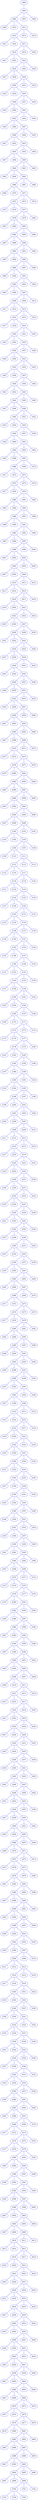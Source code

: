 strict graph "" {
	1804	[color=blue];
	1805	[color=blue];
	1804 -- 1805	[color=blue];
	1806	[color=blue];
	1805 -- 1806	[color=blue];
	1807	[color=blue];
	1805 -- 1807	[color=blue];
	1808	[color=blue];
	1805 -- 1808	[color=blue];
	1809	[color=blue];
	1806 -- 1809	[color=blue];
	1810	[color=blue];
	1806 -- 1810	[color=blue];
	1811	[color=blue];
	1806 -- 1811	[color=blue];
	1812	[color=blue];
	1811 -- 1812	[color=blue];
	1813	[color=blue];
	1811 -- 1813	[color=blue];
	1814	[color=blue];
	1811 -- 1814	[color=blue];
	1815	[color=blue];
	1812 -- 1815	[color=blue];
	1816	[color=blue];
	1812 -- 1816	[color=blue];
	1817	[color=blue];
	1812 -- 1817	[color=blue];
	1818	[color=blue];
	1817 -- 1818	[color=blue];
	1819	[color=blue];
	1817 -- 1819	[color=blue];
	1820	[color=blue];
	1817 -- 1820	[color=blue];
	1821	[color=blue];
	1818 -- 1821	[color=blue];
	1822	[color=blue];
	1818 -- 1822	[color=blue];
	1823	[color=blue];
	1818 -- 1823	[color=blue];
	1824	[color=blue];
	1823 -- 1824	[color=blue];
	1825	[color=blue];
	1823 -- 1825	[color=blue];
	1826	[color=blue];
	1823 -- 1826	[color=blue];
	1827	[color=blue];
	1824 -- 1827	[color=blue];
	1828	[color=blue];
	1824 -- 1828	[color=blue];
	1829	[color=blue];
	1824 -- 1829	[color=blue];
	1830	[color=blue];
	1829 -- 1830	[color=blue];
	1831	[color=blue];
	1829 -- 1831	[color=blue];
	1832	[color=blue];
	1829 -- 1832	[color=blue];
	1833	[color=blue];
	1830 -- 1833	[color=blue];
	1834	[color=blue];
	1830 -- 1834	[color=blue];
	1835	[color=blue];
	1830 -- 1835	[color=blue];
	1836	[color=blue];
	1835 -- 1836	[color=blue];
	1837	[color=blue];
	1835 -- 1837	[color=blue];
	1838	[color=blue];
	1835 -- 1838	[color=blue];
	1839	[color=blue];
	1836 -- 1839	[color=blue];
	1840	[color=blue];
	1836 -- 1840	[color=blue];
	1841	[color=blue];
	1836 -- 1841	[color=blue];
	1842	[color=blue];
	1841 -- 1842	[color=blue];
	1843	[color=blue];
	1841 -- 1843	[color=blue];
	1844	[color=blue];
	1841 -- 1844	[color=blue];
	1845	[color=blue];
	1842 -- 1845	[color=blue];
	1846	[color=blue];
	1842 -- 1846	[color=blue];
	1847	[color=blue];
	1842 -- 1847	[color=blue];
	1848	[color=blue];
	1847 -- 1848	[color=blue];
	1849	[color=blue];
	1847 -- 1849	[color=blue];
	1850	[color=blue];
	1847 -- 1850	[color=blue];
	1851	[color=blue];
	1848 -- 1851	[color=blue];
	1852	[color=blue];
	1848 -- 1852	[color=blue];
	1853	[color=blue];
	1848 -- 1853	[color=blue];
	1854	[color=blue];
	1853 -- 1854	[color=blue];
	1855	[color=blue];
	1853 -- 1855	[color=blue];
	1856	[color=blue];
	1853 -- 1856	[color=blue];
	1857	[color=blue];
	1854 -- 1857	[color=blue];
	1858	[color=blue];
	1854 -- 1858	[color=blue];
	1859	[color=blue];
	1854 -- 1859	[color=blue];
	1860	[color=blue];
	1859 -- 1860	[color=blue];
	1861	[color=blue];
	1859 -- 1861	[color=blue];
	1862	[color=blue];
	1859 -- 1862	[color=blue];
	1863	[color=blue];
	1860 -- 1863	[color=blue];
	1864	[color=blue];
	1860 -- 1864	[color=blue];
	1865	[color=blue];
	1860 -- 1865	[color=blue];
	1866	[color=blue];
	1865 -- 1866	[color=blue];
	1867	[color=blue];
	1865 -- 1867	[color=blue];
	1868	[color=blue];
	1865 -- 1868	[color=blue];
	1869	[color=blue];
	1866 -- 1869	[color=blue];
	1870	[color=blue];
	1866 -- 1870	[color=blue];
	1871	[color=blue];
	1866 -- 1871	[color=blue];
	1872	[color=blue];
	1871 -- 1872	[color=blue];
	1873	[color=blue];
	1871 -- 1873	[color=blue];
	1874	[color=blue];
	1871 -- 1874	[color=blue];
	1875	[color=blue];
	1872 -- 1875	[color=blue];
	1876	[color=blue];
	1872 -- 1876	[color=blue];
	1877	[color=blue];
	1872 -- 1877	[color=blue];
	1878	[color=blue];
	1877 -- 1878	[color=blue];
	1879	[color=blue];
	1877 -- 1879	[color=blue];
	1880	[color=blue];
	1877 -- 1880	[color=blue];
	1881	[color=blue];
	1878 -- 1881	[color=blue];
	1882	[color=blue];
	1878 -- 1882	[color=blue];
	1883	[color=blue];
	1878 -- 1883	[color=blue];
	1884	[color=blue];
	1883 -- 1884	[color=blue];
	1885	[color=blue];
	1883 -- 1885	[color=blue];
	1886	[color=blue];
	1883 -- 1886	[color=blue];
	1887	[color=blue];
	1884 -- 1887	[color=blue];
	1888	[color=blue];
	1884 -- 1888	[color=blue];
	1889	[color=blue];
	1884 -- 1889	[color=blue];
	1890	[color=blue];
	1889 -- 1890	[color=blue];
	1891	[color=blue];
	1889 -- 1891	[color=blue];
	1892	[color=blue];
	1889 -- 1892	[color=blue];
	1893	[color=blue];
	1890 -- 1893	[color=blue];
	1894	[color=blue];
	1890 -- 1894	[color=blue];
	1895	[color=blue];
	1890 -- 1895	[color=blue];
	1896	[color=blue];
	1895 -- 1896	[color=blue];
	1897	[color=blue];
	1895 -- 1897	[color=blue];
	1898	[color=blue];
	1895 -- 1898	[color=blue];
	1899	[color=blue];
	1896 -- 1899	[color=blue];
	1900	[color=blue];
	1896 -- 1900	[color=blue];
	1901	[color=blue];
	1896 -- 1901	[color=blue];
	1902	[color=blue];
	1901 -- 1902	[color=blue];
	1903	[color=blue];
	1901 -- 1903	[color=blue];
	1904	[color=blue];
	1901 -- 1904	[color=blue];
	1905	[color=blue];
	1902 -- 1905	[color=blue];
	1906	[color=blue];
	1902 -- 1906	[color=blue];
	1907	[color=blue];
	1902 -- 1907	[color=blue];
	1908	[color=blue];
	1907 -- 1908	[color=blue];
	1909	[color=blue];
	1907 -- 1909	[color=blue];
	1910	[color=blue];
	1907 -- 1910	[color=blue];
	1911	[color=blue];
	1908 -- 1911	[color=blue];
	1912	[color=blue];
	1908 -- 1912	[color=blue];
	1913	[color=blue];
	1908 -- 1913	[color=blue];
	1914	[color=blue];
	1913 -- 1914	[color=blue];
	1915	[color=blue];
	1913 -- 1915	[color=blue];
	1916	[color=blue];
	1913 -- 1916	[color=blue];
	1917	[color=blue];
	1914 -- 1917	[color=blue];
	1918	[color=blue];
	1914 -- 1918	[color=blue];
	1919	[color=blue];
	1914 -- 1919	[color=blue];
	1920	[color=blue];
	1919 -- 1920	[color=blue];
	1921	[color=blue];
	1919 -- 1921	[color=blue];
	1922	[color=blue];
	1919 -- 1922	[color=blue];
	1923	[color=blue];
	1920 -- 1923	[color=blue];
	1924	[color=blue];
	1920 -- 1924	[color=blue];
	1925	[color=blue];
	1920 -- 1925	[color=blue];
	1926	[color=blue];
	1925 -- 1926	[color=blue];
	1927	[color=blue];
	1925 -- 1927	[color=blue];
	1928	[color=blue];
	1925 -- 1928	[color=blue];
	1929	[color=blue];
	1926 -- 1929	[color=blue];
	1930	[color=blue];
	1926 -- 1930	[color=blue];
	1931	[color=blue];
	1926 -- 1931	[color=blue];
	1932	[color=blue];
	1931 -- 1932	[color=blue];
	1933	[color=blue];
	1931 -- 1933	[color=blue];
	1934	[color=blue];
	1931 -- 1934	[color=blue];
	1935	[color=blue];
	1932 -- 1935	[color=blue];
	1936	[color=blue];
	1932 -- 1936	[color=blue];
	1937	[color=blue];
	1932 -- 1937	[color=blue];
	1938	[color=blue];
	1937 -- 1938	[color=blue];
	1939	[color=blue];
	1937 -- 1939	[color=blue];
	1940	[color=blue];
	1937 -- 1940	[color=blue];
	1941	[color=blue];
	1938 -- 1941	[color=blue];
	1942	[color=blue];
	1938 -- 1942	[color=blue];
	1943	[color=blue];
	1938 -- 1943	[color=blue];
	1944	[color=blue];
	1943 -- 1944	[color=blue];
	1945	[color=blue];
	1943 -- 1945	[color=blue];
	1946	[color=blue];
	1943 -- 1946	[color=blue];
	1947	[color=blue];
	1944 -- 1947	[color=blue];
	1948	[color=blue];
	1944 -- 1948	[color=blue];
	1949	[color=blue];
	1944 -- 1949	[color=blue];
	1950	[color=blue];
	1949 -- 1950	[color=blue];
	1951	[color=blue];
	1949 -- 1951	[color=blue];
	1952	[color=blue];
	1949 -- 1952	[color=blue];
	1953	[color=blue];
	1950 -- 1953	[color=blue];
	1954	[color=blue];
	1950 -- 1954	[color=blue];
	1955	[color=blue];
	1950 -- 1955	[color=blue];
	1956	[color=blue];
	1955 -- 1956	[color=blue];
	1957	[color=blue];
	1955 -- 1957	[color=blue];
	1958	[color=blue];
	1955 -- 1958	[color=blue];
	1959	[color=blue];
	1956 -- 1959	[color=blue];
	1960	[color=blue];
	1956 -- 1960	[color=blue];
	1961	[color=blue];
	1956 -- 1961	[color=blue];
	1962	[color=blue];
	1961 -- 1962	[color=blue];
	1963	[color=blue];
	1961 -- 1963	[color=blue];
	1964	[color=blue];
	1961 -- 1964	[color=blue];
	1965	[color=blue];
	1962 -- 1965	[color=blue];
	1966	[color=blue];
	1962 -- 1966	[color=blue];
	1967	[color=blue];
	1962 -- 1967	[color=blue];
	1968	[color=blue];
	1967 -- 1968	[color=blue];
	1969	[color=blue];
	1967 -- 1969	[color=blue];
	1970	[color=blue];
	1967 -- 1970	[color=blue];
	1971	[color=blue];
	1968 -- 1971	[color=blue];
	1972	[color=blue];
	1968 -- 1972	[color=blue];
	1973	[color=blue];
	1968 -- 1973	[color=blue];
	1974	[color=blue];
	1973 -- 1974	[color=blue];
	1975	[color=blue];
	1973 -- 1975	[color=blue];
	1976	[color=blue];
	1973 -- 1976	[color=blue];
	1977	[color=blue];
	1974 -- 1977	[color=blue];
	1978	[color=blue];
	1974 -- 1978	[color=blue];
	1979	[color=blue];
	1974 -- 1979	[color=blue];
	1980	[color=blue];
	1979 -- 1980	[color=blue];
	1981	[color=blue];
	1979 -- 1981	[color=blue];
	1982	[color=blue];
	1979 -- 1982	[color=blue];
	1983	[color=blue];
	1980 -- 1983	[color=blue];
	1984	[color=blue];
	1980 -- 1984	[color=blue];
	1985	[color=blue];
	1980 -- 1985	[color=blue];
	1986	[color=blue];
	1985 -- 1986	[color=blue];
	1987	[color=blue];
	1985 -- 1987	[color=blue];
	1988	[color=blue];
	1985 -- 1988	[color=blue];
	1989	[color=blue];
	1986 -- 1989	[color=blue];
	1990	[color=blue];
	1986 -- 1990	[color=blue];
	1991	[color=blue];
	1986 -- 1991	[color=blue];
	1992	[color=blue];
	1991 -- 1992	[color=blue];
	1993	[color=blue];
	1991 -- 1993	[color=blue];
	1994	[color=blue];
	1991 -- 1994	[color=blue];
	1995	[color=blue];
	1992 -- 1995	[color=blue];
	1996	[color=blue];
	1992 -- 1996	[color=blue];
	1997	[color=blue];
	1992 -- 1997	[color=blue];
	1998	[color=blue];
	1997 -- 1998	[color=blue];
	1999	[color=blue];
	1997 -- 1999	[color=blue];
	2000	[color=blue];
	1997 -- 2000	[color=blue];
	2001	[color=blue];
	1998 -- 2001	[color=blue];
	2002	[color=blue];
	1998 -- 2002	[color=blue];
	2003	[color=blue];
	1998 -- 2003	[color=blue];
	2004	[color=blue];
	2003 -- 2004	[color=blue];
	2005	[color=blue];
	2003 -- 2005	[color=blue];
	2006	[color=blue];
	2003 -- 2006	[color=blue];
	2007	[color=blue];
	2004 -- 2007	[color=blue];
	2008	[color=blue];
	2004 -- 2008	[color=blue];
	2009	[color=blue];
	2004 -- 2009	[color=blue];
	2010	[color=blue];
	2009 -- 2010	[color=blue];
	2011	[color=blue];
	2009 -- 2011	[color=blue];
	2012	[color=blue];
	2009 -- 2012	[color=blue];
	2013	[color=blue];
	2010 -- 2013	[color=blue];
	2014	[color=blue];
	2010 -- 2014	[color=blue];
	2015	[color=blue];
	2010 -- 2015	[color=blue];
	2016	[color=blue];
	2015 -- 2016	[color=blue];
	2017	[color=blue];
	2015 -- 2017	[color=blue];
	2018	[color=blue];
	2015 -- 2018	[color=blue];
	2019	[color=blue];
	2016 -- 2019	[color=blue];
	2020	[color=blue];
	2016 -- 2020	[color=blue];
	2021	[color=blue];
	2016 -- 2021	[color=blue];
	2022	[color=blue];
	2021 -- 2022	[color=blue];
	2023	[color=blue];
	2021 -- 2023	[color=blue];
	2024	[color=blue];
	2021 -- 2024	[color=blue];
	2025	[color=blue];
	2022 -- 2025	[color=blue];
	2026	[color=blue];
	2022 -- 2026	[color=blue];
	2027	[color=blue];
	2022 -- 2027	[color=blue];
	2028	[color=blue];
	2027 -- 2028	[color=blue];
	2029	[color=blue];
	2027 -- 2029	[color=blue];
	2030	[color=blue];
	2027 -- 2030	[color=blue];
	2031	[color=blue];
	2028 -- 2031	[color=blue];
	2032	[color=blue];
	2028 -- 2032	[color=blue];
	2033	[color=blue];
	2028 -- 2033	[color=blue];
	2034	[color=blue];
	2033 -- 2034	[color=blue];
	2035	[color=blue];
	2033 -- 2035	[color=blue];
	2036	[color=blue];
	2033 -- 2036	[color=blue];
	2037	[color=blue];
	2034 -- 2037	[color=blue];
	2038	[color=blue];
	2034 -- 2038	[color=blue];
	2039	[color=blue];
	2034 -- 2039	[color=blue];
	2040	[color=blue];
	2039 -- 2040	[color=blue];
	2041	[color=blue];
	2039 -- 2041	[color=blue];
	2042	[color=blue];
	2039 -- 2042	[color=blue];
	2043	[color=blue];
	2040 -- 2043	[color=blue];
	2044	[color=blue];
	2040 -- 2044	[color=blue];
	2045	[color=blue];
	2040 -- 2045	[color=blue];
	2046	[color=blue];
	2045 -- 2046	[color=blue];
	2047	[color=blue];
	2045 -- 2047	[color=blue];
	2048	[color=blue];
	2045 -- 2048	[color=blue];
	2049	[color=blue];
	2046 -- 2049	[color=blue];
	2050	[color=blue];
	2046 -- 2050	[color=blue];
	2051	[color=blue];
	2046 -- 2051	[color=blue];
	2052	[color=blue];
	2051 -- 2052	[color=blue];
	2053	[color=blue];
	2051 -- 2053	[color=blue];
	2054	[color=blue];
	2051 -- 2054	[color=blue];
	2055	[color=blue];
	2052 -- 2055	[color=blue];
	2056	[color=blue];
	2052 -- 2056	[color=blue];
	2057	[color=blue];
	2052 -- 2057	[color=blue];
	2058	[color=blue];
	2057 -- 2058	[color=blue];
	2059	[color=blue];
	2057 -- 2059	[color=blue];
	2060	[color=blue];
	2057 -- 2060	[color=blue];
	2061	[color=blue];
	2058 -- 2061	[color=blue];
	2062	[color=blue];
	2058 -- 2062	[color=blue];
	2063	[color=blue];
	2058 -- 2063	[color=blue];
	2064	[color=blue];
	2063 -- 2064	[color=blue];
	2065	[color=blue];
	2063 -- 2065	[color=blue];
	2066	[color=blue];
	2063 -- 2066	[color=blue];
	2067	[color=blue];
	2064 -- 2067	[color=blue];
	2068	[color=blue];
	2064 -- 2068	[color=blue];
	2069	[color=blue];
	2064 -- 2069	[color=blue];
	2070	[color=blue];
	2069 -- 2070	[color=blue];
	2071	[color=blue];
	2069 -- 2071	[color=blue];
	2072	[color=blue];
	2069 -- 2072	[color=blue];
	2073	[color=blue];
	2070 -- 2073	[color=blue];
	2074	[color=blue];
	2070 -- 2074	[color=blue];
	2075	[color=blue];
	2070 -- 2075	[color=blue];
	2076	[color=blue];
	2075 -- 2076	[color=blue];
	2077	[color=blue];
	2075 -- 2077	[color=blue];
	2078	[color=blue];
	2075 -- 2078	[color=blue];
	2079	[color=blue];
	2076 -- 2079	[color=blue];
	2080	[color=blue];
	2076 -- 2080	[color=blue];
	2081	[color=blue];
	2076 -- 2081	[color=blue];
	2082	[color=blue];
	2081 -- 2082	[color=blue];
	2083	[color=blue];
	2081 -- 2083	[color=blue];
	2084	[color=blue];
	2081 -- 2084	[color=blue];
	2085	[color=blue];
	2082 -- 2085	[color=blue];
	2086	[color=blue];
	2082 -- 2086	[color=blue];
	2087	[color=blue];
	2082 -- 2087	[color=blue];
	2088	[color=blue];
	2087 -- 2088	[color=blue];
	2089	[color=blue];
	2087 -- 2089	[color=blue];
	2090	[color=blue];
	2087 -- 2090	[color=blue];
	2091	[color=blue];
	2088 -- 2091	[color=blue];
	2092	[color=blue];
	2088 -- 2092	[color=blue];
	2093	[color=blue];
	2088 -- 2093	[color=blue];
	2094	[color=blue];
	2093 -- 2094	[color=blue];
	2095	[color=blue];
	2093 -- 2095	[color=blue];
	2096	[color=blue];
	2093 -- 2096	[color=blue];
	2097	[color=blue];
	2094 -- 2097	[color=blue];
	2098	[color=blue];
	2094 -- 2098	[color=blue];
	2099	[color=blue];
	2094 -- 2099	[color=blue];
	2100	[color=blue];
	2099 -- 2100	[color=blue];
	2101	[color=blue];
	2099 -- 2101	[color=blue];
	2102	[color=blue];
	2099 -- 2102	[color=blue];
	2103	[color=blue];
	2100 -- 2103	[color=blue];
	2104	[color=blue];
	2100 -- 2104	[color=blue];
	2105	[color=blue];
	2100 -- 2105	[color=blue];
	2106	[color=blue];
	2105 -- 2106	[color=blue];
	2107	[color=blue];
	2105 -- 2107	[color=blue];
	2108	[color=blue];
	2105 -- 2108	[color=blue];
	2109	[color=blue];
	2106 -- 2109	[color=blue];
	2110	[color=blue];
	2106 -- 2110	[color=blue];
	2111	[color=blue];
	2106 -- 2111	[color=blue];
	2112	[color=blue];
	2111 -- 2112	[color=blue];
	2113	[color=blue];
	2111 -- 2113	[color=blue];
	2114	[color=blue];
	2111 -- 2114	[color=blue];
	2115	[color=blue];
	2112 -- 2115	[color=blue];
	2116	[color=blue];
	2112 -- 2116	[color=blue];
	2117	[color=blue];
	2112 -- 2117	[color=blue];
	2118	[color=blue];
	2117 -- 2118	[color=blue];
	2119	[color=blue];
	2117 -- 2119	[color=blue];
	2120	[color=blue];
	2117 -- 2120	[color=blue];
	2121	[color=blue];
	2118 -- 2121	[color=blue];
	2122	[color=blue];
	2118 -- 2122	[color=blue];
	2123	[color=blue];
	2118 -- 2123	[color=blue];
	2124	[color=blue];
	2123 -- 2124	[color=blue];
	2125	[color=blue];
	2123 -- 2125	[color=blue];
	2126	[color=blue];
	2123 -- 2126	[color=blue];
	2127	[color=blue];
	2124 -- 2127	[color=blue];
	2128	[color=blue];
	2124 -- 2128	[color=blue];
	2129	[color=blue];
	2124 -- 2129	[color=blue];
	2130	[color=blue];
	2129 -- 2130	[color=blue];
	2131	[color=blue];
	2129 -- 2131	[color=blue];
	2132	[color=blue];
	2129 -- 2132	[color=blue];
	2133	[color=blue];
	2130 -- 2133	[color=blue];
	2134	[color=blue];
	2130 -- 2134	[color=blue];
	2135	[color=blue];
	2130 -- 2135	[color=blue];
	2136	[color=blue];
	2135 -- 2136	[color=blue];
	2137	[color=blue];
	2135 -- 2137	[color=blue];
	2138	[color=blue];
	2135 -- 2138	[color=blue];
	2139	[color=blue];
	2136 -- 2139	[color=blue];
	2140	[color=blue];
	2136 -- 2140	[color=blue];
	2141	[color=blue];
	2136 -- 2141	[color=blue];
	2142	[color=blue];
	2141 -- 2142	[color=blue];
	2143	[color=blue];
	2141 -- 2143	[color=blue];
	2144	[color=blue];
	2141 -- 2144	[color=blue];
	2145	[color=blue];
	2142 -- 2145	[color=blue];
	2146	[color=blue];
	2142 -- 2146	[color=blue];
	2147	[color=blue];
	2142 -- 2147	[color=blue];
	2148	[color=blue];
	2147 -- 2148	[color=blue];
	2149	[color=blue];
	2147 -- 2149	[color=blue];
	2150	[color=blue];
	2147 -- 2150	[color=blue];
	2151	[color=blue];
	2148 -- 2151	[color=blue];
	2152	[color=blue];
	2148 -- 2152	[color=blue];
	2153	[color=blue];
	2148 -- 2153	[color=blue];
	2154	[color=blue];
	2153 -- 2154	[color=blue];
	2155	[color=blue];
	2153 -- 2155	[color=blue];
	2156	[color=blue];
	2153 -- 2156	[color=blue];
	2157	[color=blue];
	2154 -- 2157	[color=blue];
	2158	[color=blue];
	2154 -- 2158	[color=blue];
	2159	[color=blue];
	2154 -- 2159	[color=blue];
	2160	[color=blue];
	2159 -- 2160	[color=blue];
	2161	[color=blue];
	2159 -- 2161	[color=blue];
	2162	[color=blue];
	2159 -- 2162	[color=blue];
	2163	[color=blue];
	2160 -- 2163	[color=blue];
	2164	[color=blue];
	2160 -- 2164	[color=blue];
	2165	[color=blue];
	2160 -- 2165	[color=blue];
	2166	[color=blue];
	2165 -- 2166	[color=blue];
	2167	[color=blue];
	2165 -- 2167	[color=blue];
	2168	[color=blue];
	2165 -- 2168	[color=blue];
	2169	[color=blue];
	2166 -- 2169	[color=blue];
	2170	[color=blue];
	2166 -- 2170	[color=blue];
	2171	[color=blue];
	2166 -- 2171	[color=blue];
	2172	[color=blue];
	2171 -- 2172	[color=blue];
	2173	[color=blue];
	2171 -- 2173	[color=blue];
	2174	[color=blue];
	2171 -- 2174	[color=blue];
	2175	[color=blue];
	2172 -- 2175	[color=blue];
	2176	[color=blue];
	2172 -- 2176	[color=blue];
	2177	[color=blue];
	2172 -- 2177	[color=blue];
	2178	[color=blue];
	2177 -- 2178	[color=blue];
	2179	[color=blue];
	2177 -- 2179	[color=blue];
	2180	[color=blue];
	2177 -- 2180	[color=blue];
	2181	[color=blue];
	2178 -- 2181	[color=blue];
	2182	[color=blue];
	2178 -- 2182	[color=blue];
	2183	[color=blue];
	2178 -- 2183	[color=blue];
	2184	[color=blue];
	2183 -- 2184	[color=blue];
	2185	[color=blue];
	2183 -- 2185	[color=blue];
	2186	[color=blue];
	2183 -- 2186	[color=blue];
	2187	[color=blue];
	2184 -- 2187	[color=blue];
	2188	[color=blue];
	2184 -- 2188	[color=blue];
	2189	[color=blue];
	2184 -- 2189	[color=blue];
	2190	[color=blue];
	2189 -- 2190	[color=blue];
	2191	[color=blue];
	2189 -- 2191	[color=blue];
	2192	[color=blue];
	2189 -- 2192	[color=blue];
	2193	[color=blue];
	2190 -- 2193	[color=blue];
	2194	[color=blue];
	2190 -- 2194	[color=blue];
	2195	[color=blue];
	2190 -- 2195	[color=blue];
	2196	[color=blue];
	2195 -- 2196	[color=blue];
	2197	[color=blue];
	2195 -- 2197	[color=blue];
	2198	[color=blue];
	2195 -- 2198	[color=blue];
	2199	[color=blue];
	2196 -- 2199	[color=blue];
	2200	[color=blue];
	2196 -- 2200	[color=blue];
	2201	[color=blue];
	2196 -- 2201	[color=blue];
	2202	[color=blue];
	2201 -- 2202	[color=blue];
	2203	[color=blue];
	2201 -- 2203	[color=blue];
	2204	[color=blue];
	2201 -- 2204	[color=blue];
	2205	[color=blue];
	2202 -- 2205	[color=blue];
	2206	[color=blue];
	2202 -- 2206	[color=blue];
	2207	[color=blue];
	2202 -- 2207	[color=blue];
	2208	[color=blue];
	2207 -- 2208	[color=blue];
	2209	[color=blue];
	2207 -- 2209	[color=blue];
	2210	[color=blue];
	2207 -- 2210	[color=blue];
	2211	[color=blue];
	2208 -- 2211	[color=blue];
	2212	[color=blue];
	2208 -- 2212	[color=blue];
	2213	[color=blue];
	2208 -- 2213	[color=blue];
	2214	[color=blue];
	2213 -- 2214	[color=blue];
	2215	[color=blue];
	2213 -- 2215	[color=blue];
	2216	[color=blue];
	2213 -- 2216	[color=blue];
	2217	[color=blue];
	2214 -- 2217	[color=blue];
	2218	[color=blue];
	2214 -- 2218	[color=blue];
	2219	[color=blue];
	2214 -- 2219	[color=blue];
	2220	[color=blue];
	2219 -- 2220	[color=blue];
	2221	[color=blue];
	2219 -- 2221	[color=blue];
	2222	[color=blue];
	2219 -- 2222	[color=blue];
	2223	[color=blue];
	2220 -- 2223	[color=blue];
	2224	[color=blue];
	2220 -- 2224	[color=blue];
	2225	[color=blue];
	2220 -- 2225	[color=blue];
	2226	[color=blue];
	2225 -- 2226	[color=blue];
	2227	[color=blue];
	2225 -- 2227	[color=blue];
	2228	[color=blue];
	2225 -- 2228	[color=blue];
	2229	[color=blue];
	2226 -- 2229	[color=blue];
	2230	[color=blue];
	2226 -- 2230	[color=blue];
	2231	[color=blue];
	2226 -- 2231	[color=blue];
	2232	[color=blue];
	2231 -- 2232	[color=blue];
	2233	[color=blue];
	2231 -- 2233	[color=blue];
	2234	[color=blue];
	2231 -- 2234	[color=blue];
	2235	[color=blue];
	2232 -- 2235	[color=blue];
	2236	[color=blue];
	2232 -- 2236	[color=blue];
	2237	[color=blue];
	2232 -- 2237	[color=blue];
	2238	[color=blue];
	2237 -- 2238	[color=blue];
	2239	[color=blue];
	2237 -- 2239	[color=blue];
	2240	[color=blue];
	2237 -- 2240	[color=blue];
	2241	[color=blue];
	2238 -- 2241	[color=blue];
	2242	[color=blue];
	2238 -- 2242	[color=blue];
	2243	[color=blue];
	2238 -- 2243	[color=blue];
	2244	[color=blue];
	2243 -- 2244	[color=blue];
	2245	[color=blue];
	2243 -- 2245	[color=blue];
	2246	[color=blue];
	2243 -- 2246	[color=blue];
	2247	[color=blue];
	2244 -- 2247	[color=blue];
	2248	[color=blue];
	2244 -- 2248	[color=blue];
	2249	[color=blue];
	2244 -- 2249	[color=blue];
	2250	[color=blue];
	2249 -- 2250	[color=blue];
	2251	[color=blue];
	2249 -- 2251	[color=blue];
	2252	[color=blue];
	2249 -- 2252	[color=blue];
	2253	[color=blue];
	2250 -- 2253	[color=blue];
	2254	[color=blue];
	2250 -- 2254	[color=blue];
	2255	[color=blue];
	2250 -- 2255	[color=blue];
	2256	[color=blue];
	2255 -- 2256	[color=blue];
	2257	[color=blue];
	2255 -- 2257	[color=blue];
	2258	[color=blue];
	2255 -- 2258	[color=blue];
	2259	[color=blue];
	2256 -- 2259	[color=blue];
	2260	[color=blue];
	2256 -- 2260	[color=blue];
	2261	[color=blue];
	2256 -- 2261	[color=blue];
	2262	[color=blue];
	2261 -- 2262	[color=blue];
	2263	[color=blue];
	2261 -- 2263	[color=blue];
	2264	[color=blue];
	2261 -- 2264	[color=blue];
	2265	[color=blue];
	2262 -- 2265	[color=blue];
	2266	[color=blue];
	2262 -- 2266	[color=blue];
	2267	[color=blue];
	2262 -- 2267	[color=blue];
	2268	[color=blue];
	2267 -- 2268	[color=blue];
	2269	[color=blue];
	2267 -- 2269	[color=blue];
	2270	[color=blue];
	2267 -- 2270	[color=blue];
	2271	[color=blue];
	2268 -- 2271	[color=blue];
	2272	[color=blue];
	2268 -- 2272	[color=blue];
	2273	[color=blue];
	2268 -- 2273	[color=blue];
	2274	[color=blue];
	2273 -- 2274	[color=blue];
	2275	[color=blue];
	2273 -- 2275	[color=blue];
	2276	[color=blue];
	2273 -- 2276	[color=blue];
	2277	[color=blue];
	2274 -- 2277	[color=blue];
	2278	[color=blue];
	2274 -- 2278	[color=blue];
	2279	[color=blue];
	2274 -- 2279	[color=blue];
	2280	[color=blue];
	2279 -- 2280	[color=blue];
	2281	[color=blue];
	2279 -- 2281	[color=blue];
	2282	[color=blue];
	2279 -- 2282	[color=blue];
	2283	[color=blue];
	2280 -- 2283	[color=blue];
	2284	[color=blue];
	2280 -- 2284	[color=blue];
	2285	[color=blue];
	2280 -- 2285	[color=blue];
	2286	[color=blue];
	2285 -- 2286	[color=blue];
	2287	[color=blue];
	2285 -- 2287	[color=blue];
	2288	[color=blue];
	2285 -- 2288	[color=blue];
	2289	[color=blue];
	2286 -- 2289	[color=blue];
	2290	[color=blue];
	2286 -- 2290	[color=blue];
	2291	[color=blue];
	2286 -- 2291	[color=blue];
	2292	[color=blue];
	2291 -- 2292	[color=blue];
	2293	[color=blue];
	2291 -- 2293	[color=blue];
	2294	[color=blue];
	2291 -- 2294	[color=blue];
	2295	[color=blue];
	2292 -- 2295	[color=blue];
	2296	[color=blue];
	2292 -- 2296	[color=blue];
	2297	[color=blue];
	2292 -- 2297	[color=blue];
	2298	[color=blue];
	2297 -- 2298	[color=blue];
	2299	[color=blue];
	2297 -- 2299	[color=blue];
	2300	[color=blue];
	2297 -- 2300	[color=blue];
	2301	[color=blue];
	2298 -- 2301	[color=blue];
	2302	[color=blue];
	2298 -- 2302	[color=blue];
	2303	[color=blue];
	2298 -- 2303	[color=blue];
	2304	[color=blue];
	2303 -- 2304	[color=blue];
	2305	[color=blue];
	2303 -- 2305	[color=blue];
	2306	[color=blue];
	2303 -- 2306	[color=blue];
	2307	[color=blue];
	2304 -- 2307	[color=blue];
	2308	[color=blue];
	2304 -- 2308	[color=blue];
	2309	[color=blue];
	2304 -- 2309	[color=blue];
	2310	[color=blue];
	2309 -- 2310	[color=blue];
	2311	[color=blue];
	2309 -- 2311	[color=blue];
	2312	[color=blue];
	2309 -- 2312	[color=blue];
	2313	[color=blue];
	2310 -- 2313	[color=blue];
	2314	[color=blue];
	2310 -- 2314	[color=blue];
	2315	[color=blue];
	2310 -- 2315	[color=blue];
	2316	[color=blue];
	2315 -- 2316	[color=blue];
	2317	[color=blue];
	2315 -- 2317	[color=blue];
	2318	[color=blue];
	2315 -- 2318	[color=blue];
	2319	[color=blue];
	2316 -- 2319	[color=blue];
	2320	[color=blue];
	2316 -- 2320	[color=blue];
	2321	[color=blue];
	2316 -- 2321	[color=blue];
	2322	[color=blue];
	2321 -- 2322	[color=blue];
	2323	[color=blue];
	2321 -- 2323	[color=blue];
	2324	[color=blue];
	2321 -- 2324	[color=blue];
	2325	[color=blue];
	2322 -- 2325	[color=blue];
	2326	[color=blue];
	2322 -- 2326	[color=blue];
	2327	[color=blue];
	2322 -- 2327	[color=blue];
	2328	[color=blue];
	2327 -- 2328	[color=blue];
	2329	[color=blue];
	2327 -- 2329	[color=blue];
	2330	[color=blue];
	2327 -- 2330	[color=blue];
	2331	[color=blue];
	2328 -- 2331	[color=blue];
	2332	[color=blue];
	2328 -- 2332	[color=blue];
	2333	[color=blue];
	2328 -- 2333	[color=blue];
	2334	[color=blue];
	2333 -- 2334	[color=blue];
	2335	[color=blue];
	2333 -- 2335	[color=blue];
	2336	[color=blue];
	2333 -- 2336	[color=blue];
	2337	[color=blue];
	2334 -- 2337	[color=blue];
	2338	[color=blue];
	2334 -- 2338	[color=blue];
	2339	[color=blue];
	2334 -- 2339	[color=blue];
	2340	[color=blue];
	2339 -- 2340	[color=blue];
	2341	[color=blue];
	2339 -- 2341	[color=blue];
	2342	[color=blue];
	2339 -- 2342	[color=blue];
	2343	[color=blue];
	2340 -- 2343	[color=blue];
	2344	[color=blue];
	2340 -- 2344	[color=blue];
	2345	[color=blue];
	2340 -- 2345	[color=blue];
	2346	[color=blue];
	2345 -- 2346	[color=blue];
	2347	[color=blue];
	2345 -- 2347	[color=blue];
	2348	[color=blue];
	2345 -- 2348	[color=blue];
	2349	[color=blue];
	2346 -- 2349	[color=blue];
	2350	[color=blue];
	2346 -- 2350	[color=blue];
	2351	[color=blue];
	2346 -- 2351	[color=blue];
	2352	[color=blue];
	2351 -- 2352	[color=blue];
	2353	[color=blue];
	2351 -- 2353	[color=blue];
	2354	[color=blue];
	2351 -- 2354	[color=blue];
	2355	[color=blue];
	2352 -- 2355	[color=blue];
	2356	[color=blue];
	2352 -- 2356	[color=blue];
	2357	[color=blue];
	2352 -- 2357	[color=blue];
	2358	[color=blue];
	2357 -- 2358	[color=blue];
	2359	[color=blue];
	2357 -- 2359	[color=blue];
	2360	[color=blue];
	2357 -- 2360	[color=blue];
	2361	[color=blue];
	2358 -- 2361	[color=blue];
	2362	[color=blue];
	2358 -- 2362	[color=blue];
	2363	[color=blue];
	2358 -- 2363	[color=blue];
	2364	[color=blue];
	2363 -- 2364	[color=blue];
	2365	[color=blue];
	2363 -- 2365	[color=blue];
	2366	[color=blue];
	2363 -- 2366	[color=blue];
	2367	[color=blue];
	2364 -- 2367	[color=blue];
	2368	[color=blue];
	2364 -- 2368	[color=blue];
	2369	[color=blue];
	2364 -- 2369	[color=blue];
	2370	[color=blue];
	2369 -- 2370	[color=blue];
	2371	[color=blue];
	2369 -- 2371	[color=blue];
	2372	[color=blue];
	2369 -- 2372	[color=blue];
	2373	[color=blue];
	2370 -- 2373	[color=blue];
	2374	[color=blue];
	2370 -- 2374	[color=blue];
	2375	[color=blue];
	2370 -- 2375	[color=blue];
	2376	[color=blue];
	2375 -- 2376	[color=blue];
	2377	[color=blue];
	2375 -- 2377	[color=blue];
	2378	[color=blue];
	2375 -- 2378	[color=blue];
	2379	[color=blue];
	2376 -- 2379	[color=blue];
	2380	[color=blue];
	2376 -- 2380	[color=blue];
	2381	[color=blue];
	2376 -- 2381	[color=blue];
	2382	[color=blue];
	2381 -- 2382	[color=blue];
	2383	[color=blue];
	2381 -- 2383	[color=blue];
	2384	[color=blue];
	2381 -- 2384	[color=blue];
	2385	[color=blue];
	2382 -- 2385	[color=blue];
	2386	[color=blue];
	2382 -- 2386	[color=blue];
	2387	[color=blue];
	2382 -- 2387	[color=blue];
	2388	[color=blue];
	2387 -- 2388	[color=blue];
	2389	[color=blue];
	2387 -- 2389	[color=blue];
	2390	[color=blue];
	2387 -- 2390	[color=blue];
	2391	[color=blue];
	2388 -- 2391	[color=blue];
	2392	[color=blue];
	2388 -- 2392	[color=blue];
	2393	[color=blue];
	2388 -- 2393	[color=blue];
	2394	[color=blue];
	2393 -- 2394	[color=blue];
	2395	[color=blue];
	2393 -- 2395	[color=blue];
	2396	[color=blue];
	2393 -- 2396	[color=blue];
	2397	[color=blue];
	2394 -- 2397	[color=blue];
	2398	[color=blue];
	2394 -- 2398	[color=blue];
	2399	[color=blue];
	2394 -- 2399	[color=blue];
	2400	[color=blue];
	2399 -- 2400	[color=blue];
	2401	[color=blue];
	2399 -- 2401	[color=blue];
	2402	[color=blue];
	2399 -- 2402	[color=blue];
	2403	[color=blue];
	2400 -- 2403	[color=blue];
	2404	[color=blue];
	2400 -- 2404	[color=blue];
	2405	[color=blue];
	2400 -- 2405	[color=blue];
	2406	[color=blue];
	2405 -- 2406	[color=blue];
	2407	[color=blue];
	2405 -- 2407	[color=blue];
	2408	[color=blue];
	2405 -- 2408	[color=blue];
	2409	[color=blue];
	2406 -- 2409	[color=blue];
	2410	[color=blue];
	2406 -- 2410	[color=blue];
	2411	[color=blue];
	2406 -- 2411	[color=blue];
	2412	[color=blue];
	2411 -- 2412	[color=blue];
	2413	[color=blue];
	2411 -- 2413	[color=blue];
	2414	[color=blue];
	2411 -- 2414	[color=blue];
	2415	[color=blue];
	2412 -- 2415	[color=blue];
	2416	[color=blue];
	2412 -- 2416	[color=blue];
	2417	[color=blue];
	2412 -- 2417	[color=blue];
	2418	[color=blue];
	2417 -- 2418	[color=blue];
	2419	[color=blue];
	2417 -- 2419	[color=blue];
	2420	[color=blue];
	2417 -- 2420	[color=blue];
	2421	[color=blue];
	2418 -- 2421	[color=blue];
	2422	[color=blue];
	2418 -- 2422	[color=blue];
	2423	[color=blue];
	2418 -- 2423	[color=blue];
	2424	[color=blue];
	2423 -- 2424	[color=blue];
	2425	[color=blue];
	2423 -- 2425	[color=blue];
	2426	[color=blue];
	2423 -- 2426	[color=blue];
	2427	[color=blue];
	2424 -- 2427	[color=blue];
	2428	[color=blue];
	2424 -- 2428	[color=blue];
	2429	[color=blue];
	2424 -- 2429	[color=blue];
	2430	[color=blue];
	2429 -- 2430	[color=blue];
	2431	[color=blue];
	2429 -- 2431	[color=blue];
	2432	[color=blue];
	2429 -- 2432	[color=blue];
	2433	[color=blue];
	2430 -- 2433	[color=blue];
	2434	[color=blue];
	2430 -- 2434	[color=blue];
	2435	[color=blue];
	2430 -- 2435	[color=blue];
	2436	[color=blue];
	2435 -- 2436	[color=blue];
	2437	[color=blue];
	2435 -- 2437	[color=blue];
	2438	[color=blue];
	2435 -- 2438	[color=blue];
	2439	[color=blue];
	2436 -- 2439	[color=blue];
	2440	[color=blue];
	2436 -- 2440	[color=blue];
	2441	[color=blue];
	2436 -- 2441	[color=blue];
	2442	[color=blue];
	2441 -- 2442	[color=blue];
	2443	[color=blue];
	2441 -- 2443	[color=blue];
	2444	[color=blue];
	2441 -- 2444	[color=blue];
	2445	[color=blue];
	2442 -- 2445	[color=blue];
	2446	[color=blue];
	2442 -- 2446	[color=blue];
	2447	[color=blue];
	2442 -- 2447	[color=blue];
	2448	[color=blue];
	2447 -- 2448	[color=blue];
	2449	[color=blue];
	2447 -- 2449	[color=blue];
	2450	[color=blue];
	2447 -- 2450	[color=blue];
	2451	[color=blue];
	2448 -- 2451	[color=blue];
	2452	[color=blue];
	2448 -- 2452	[color=blue];
	2453	[color=blue];
	2448 -- 2453	[color=blue];
	2454	[color=blue];
	2453 -- 2454	[color=blue];
	2455	[color=blue];
	2453 -- 2455	[color=blue];
	2456	[color=blue];
	2453 -- 2456	[color=blue];
	2457	[color=blue];
	2454 -- 2457	[color=blue];
	2458	[color=blue];
	2454 -- 2458	[color=blue];
	2459	[color=blue];
	2454 -- 2459	[color=blue];
	2460	[color=blue];
	2459 -- 2460	[color=blue];
	2461	[color=blue];
	2459 -- 2461	[color=blue];
	2462	[color=blue];
	2459 -- 2462	[color=blue];
	2463	[color=blue];
	2460 -- 2463	[color=blue];
	2464	[color=blue];
	2460 -- 2464	[color=blue];
	2465	[color=blue];
	2460 -- 2465	[color=blue];
	2466	[color=blue];
	2465 -- 2466	[color=blue];
	2467	[color=blue];
	2465 -- 2467	[color=blue];
	2468	[color=blue];
	2465 -- 2468	[color=blue];
	2469	[color=blue];
	2466 -- 2469	[color=blue];
	2470	[color=blue];
	2466 -- 2470	[color=blue];
	2471	[color=blue];
	2466 -- 2471	[color=blue];
	2472	[color=blue];
	2471 -- 2472	[color=blue];
	2473	[color=blue];
	2471 -- 2473	[color=blue];
	2474	[color=blue];
	2471 -- 2474	[color=blue];
	2475	[color=blue];
	2472 -- 2475	[color=blue];
	2476	[color=blue];
	2472 -- 2476	[color=blue];
	2477	[color=blue];
	2472 -- 2477	[color=blue];
	2478	[color=blue];
	2477 -- 2478	[color=blue];
	2479	[color=blue];
	2477 -- 2479	[color=blue];
	2480	[color=blue];
	2477 -- 2480	[color=blue];
	2481	[color=blue];
	2478 -- 2481	[color=blue];
	2482	[color=blue];
	2478 -- 2482	[color=blue];
	2483	[color=blue];
	2478 -- 2483	[color=blue];
	2484	[color=blue];
	2483 -- 2484	[color=blue];
	2485	[color=blue];
	2483 -- 2485	[color=blue];
	2486	[color=blue];
	2483 -- 2486	[color=blue];
	2487	[color=blue];
	2484 -- 2487	[color=blue];
	2488	[color=blue];
	2484 -- 2488	[color=blue];
	2489	[color=blue];
	2484 -- 2489	[color=blue];
	2490	[color=blue];
	2489 -- 2490	[color=blue];
	2491	[color=blue];
	2489 -- 2491	[color=blue];
	2492	[color=blue];
	2489 -- 2492	[color=blue];
	2493	[color=blue];
	2490 -- 2493	[color=blue];
	2494	[color=blue];
	2490 -- 2494	[color=blue];
	2495	[color=blue];
	2490 -- 2495	[color=blue];
	2496	[color=blue];
	2495 -- 2496	[color=blue];
	2497	[color=blue];
	2495 -- 2497	[color=blue];
	2498	[color=blue];
	2495 -- 2498	[color=blue];
	2499	[color=blue];
	2496 -- 2499	[color=blue];
	2500	[color=blue];
	2496 -- 2500	[color=blue];
	2501	[color=blue];
	2496 -- 2501	[color=blue];
	2502	[color=blue];
	2501 -- 2502	[color=blue];
	2503	[color=blue];
	2501 -- 2503	[color=blue];
	2504	[color=blue];
	2501 -- 2504	[color=blue];
	2505	[color=blue];
	2502 -- 2505	[color=blue];
	2506	[color=blue];
	2502 -- 2506	[color=blue];
	2507	[color=blue];
	2502 -- 2507	[color=blue];
	2508	[color=blue];
	2507 -- 2508	[color=blue];
	2509	[color=blue];
	2507 -- 2509	[color=blue];
	2510	[color=blue];
	2507 -- 2510	[color=blue];
	2511	[color=blue];
	2508 -- 2511	[color=blue];
	2512	[color=blue];
	2508 -- 2512	[color=blue];
	2513	[color=blue];
	2508 -- 2513	[color=blue];
	2514	[color=blue];
	2513 -- 2514	[color=blue];
	2515	[color=blue];
	2513 -- 2515	[color=blue];
	2516	[color=blue];
	2513 -- 2516	[color=blue];
	2517	[color=blue];
	2514 -- 2517	[color=blue];
	2518	[color=blue];
	2514 -- 2518	[color=blue];
	2519	[color=blue];
	2514 -- 2519	[color=blue];
	2520	[color=blue];
	2519 -- 2520	[color=blue];
	2521	[color=blue];
	2519 -- 2521	[color=blue];
	2522	[color=blue];
	2519 -- 2522	[color=blue];
	2523	[color=blue];
	2520 -- 2523	[color=blue];
	2524	[color=blue];
	2520 -- 2524	[color=blue];
	2525	[color=blue];
	2520 -- 2525	[color=blue];
	2526	[color=blue];
	2525 -- 2526	[color=blue];
	2527	[color=blue];
	2525 -- 2527	[color=blue];
	2528	[color=blue];
	2525 -- 2528	[color=blue];
	2529	[color=blue];
	2526 -- 2529	[color=blue];
	2530	[color=blue];
	2526 -- 2530	[color=blue];
	2531	[color=blue];
	2526 -- 2531	[color=blue];
	2532	[color=blue];
	2531 -- 2532	[color=blue];
	2533	[color=blue];
	2531 -- 2533	[color=blue];
	2534	[color=blue];
	2531 -- 2534	[color=blue];
	2535	[color=blue];
	2532 -- 2535	[color=blue];
	2536	[color=blue];
	2532 -- 2536	[color=blue];
	2537	[color=blue];
	2532 -- 2537	[color=blue];
	2538	[color=blue];
	2537 -- 2538	[color=blue];
	2539	[color=blue];
	2537 -- 2539	[color=blue];
	2540	[color=blue];
	2537 -- 2540	[color=blue];
	2541	[color=blue];
	2538 -- 2541	[color=blue];
	2542	[color=blue];
	2538 -- 2542	[color=blue];
	2543	[color=blue];
	2538 -- 2543	[color=blue];
	2544	[color=blue];
	2543 -- 2544	[color=blue];
	2545	[color=blue];
	2543 -- 2545	[color=blue];
	2546	[color=blue];
	2543 -- 2546	[color=blue];
	2547	[color=blue];
	2544 -- 2547	[color=blue];
	2548	[color=blue];
	2544 -- 2548	[color=blue];
	2549	[color=blue];
	2544 -- 2549	[color=blue];
	2550	[color=blue];
	2549 -- 2550	[color=blue];
	2551	[color=blue];
	2549 -- 2551	[color=blue];
	2552	[color=blue];
	2549 -- 2552	[color=blue];
	2553	[color=blue];
	2550 -- 2553	[color=blue];
	2554	[color=blue];
	2550 -- 2554	[color=blue];
	2555	[color=blue];
	2550 -- 2555	[color=blue];
	2556	[color=blue];
	2555 -- 2556	[color=blue];
	2557	[color=blue];
	2555 -- 2557	[color=blue];
	2558	[color=blue];
	2555 -- 2558	[color=blue];
	2559	[color=blue];
	2556 -- 2559	[color=blue];
	2560	[color=blue];
	2556 -- 2560	[color=blue];
	2561	[color=blue];
	2556 -- 2561	[color=blue];
	2562	[color=blue];
	2561 -- 2562	[color=blue];
	2563	[color=blue];
	2561 -- 2563	[color=blue];
	2564	[color=blue];
	2561 -- 2564	[color=blue];
	2565	[color=blue];
	2562 -- 2565	[color=blue];
	2566	[color=blue];
	2562 -- 2566	[color=blue];
	2567	[color=blue];
	2562 -- 2567	[color=blue];
	2568	[color=blue];
	2567 -- 2568	[color=blue];
	2569	[color=blue];
	2567 -- 2569	[color=blue];
	2570	[color=blue];
	2567 -- 2570	[color=blue];
	2571	[color=blue];
	2568 -- 2571	[color=blue];
	2572	[color=blue];
	2568 -- 2572	[color=blue];
	2573	[color=blue];
	2568 -- 2573	[color=blue];
	2574	[color=blue];
	2573 -- 2574	[color=blue];
	2575	[color=blue];
	2573 -- 2575	[color=blue];
	2576	[color=blue];
	2573 -- 2576	[color=blue];
	2577	[color=blue];
	2574 -- 2577	[color=blue];
	2578	[color=blue];
	2574 -- 2578	[color=blue];
	2579	[color=blue];
	2574 -- 2579	[color=blue];
	2580	[color=blue];
	2579 -- 2580	[color=blue];
	2581	[color=blue];
	2579 -- 2581	[color=blue];
	2582	[color=blue];
	2579 -- 2582	[color=blue];
	2583	[color=blue];
	2580 -- 2583	[color=blue];
	2584	[color=blue];
	2580 -- 2584	[color=blue];
	2585	[color=blue];
	2580 -- 2585	[color=blue];
	2586	[color=blue];
	2585 -- 2586	[color=blue];
	2587	[color=blue];
	2585 -- 2587	[color=blue];
	2588	[color=blue];
	2585 -- 2588	[color=blue];
	2589	[color=blue];
	2586 -- 2589	[color=blue];
	2590	[color=blue];
	2586 -- 2590	[color=blue];
	2591	[color=blue];
	2586 -- 2591	[color=blue];
	2592	[color=blue];
	2591 -- 2592	[color=blue];
	2593	[color=blue];
	2591 -- 2593	[color=blue];
	2594	[color=blue];
	2591 -- 2594	[color=blue];
	2595	[color=blue];
	2592 -- 2595	[color=blue];
	2596	[color=blue];
	2592 -- 2596	[color=blue];
	2597	[color=blue];
	2592 -- 2597	[color=blue];
	2598	[color=blue];
	2597 -- 2598	[color=blue];
	2599	[color=blue];
	2597 -- 2599	[color=blue];
	2600	[color=blue];
	2597 -- 2600	[color=blue];
	2601	[color=blue];
	2598 -- 2601	[color=blue];
	2602	[color=blue];
	2598 -- 2602	[color=blue];
	2603	[color=blue];
	2598 -- 2603	[color=blue];
	2604	[color=blue];
	2603 -- 2604	[color=blue];
	2605	[color=blue];
	2603 -- 2605	[color=blue];
	2606	[color=blue];
	2603 -- 2606	[color=blue];
	2607	[color=blue];
	2604 -- 2607	[color=blue];
	2608	[color=blue];
	2604 -- 2608	[color=blue];
	2609	[color=blue];
	2604 -- 2609	[color=blue];
	2610	[color=blue];
	2609 -- 2610	[color=blue];
	2611	[color=blue];
	2609 -- 2611	[color=blue];
	2612	[color=blue];
	2609 -- 2612	[color=blue];
	2613	[color=blue];
	2610 -- 2613	[color=blue];
	2614	[color=blue];
	2610 -- 2614	[color=blue];
	2615	[color=blue];
	2610 -- 2615	[color=blue];
	2616	[color=blue];
	2615 -- 2616	[color=blue];
	2617	[color=blue];
	2615 -- 2617	[color=blue];
	2618	[color=blue];
	2615 -- 2618	[color=blue];
	2619	[color=blue];
	2616 -- 2619	[color=blue];
	2620	[color=blue];
	2616 -- 2620	[color=blue];
	2621	[color=blue];
	2616 -- 2621	[color=blue];
	2622	[color=blue];
	2621 -- 2622	[color=blue];
	2623	[color=blue];
	2621 -- 2623	[color=blue];
	2624	[color=blue];
	2621 -- 2624	[color=blue];
	2625	[color=blue];
	2622 -- 2625	[color=blue];
	2626	[color=blue];
	2622 -- 2626	[color=blue];
	2627	[color=blue];
	2622 -- 2627	[color=blue];
	2628	[color=blue];
	2627 -- 2628	[color=blue];
	2629	[color=blue];
	2627 -- 2629	[color=blue];
	2630	[color=blue];
	2627 -- 2630	[color=blue];
	2631	[color=blue];
	2628 -- 2631	[color=blue];
	2632	[color=blue];
	2628 -- 2632	[color=blue];
	2633	[color=blue];
	2628 -- 2633	[color=blue];
	2634	[color=blue];
	2633 -- 2634	[color=blue];
	2635	[color=blue];
	2633 -- 2635	[color=blue];
	2636	[color=blue];
	2633 -- 2636	[color=blue];
	2637	[color=blue];
	2634 -- 2637	[color=blue];
	2638	[color=blue];
	2634 -- 2638	[color=blue];
	2639	[color=blue];
	2634 -- 2639	[color=blue];
	2640	[color=blue];
	2639 -- 2640	[color=blue];
	2641	[color=blue];
	2639 -- 2641	[color=blue];
	2642	[color=blue];
	2639 -- 2642	[color=blue];
	2643	[color=blue];
	2640 -- 2643	[color=blue];
	2644	[color=blue];
	2640 -- 2644	[color=blue];
	2645	[color=blue];
	2640 -- 2645	[color=blue];
	2646	[color=blue];
	2645 -- 2646	[color=blue];
	2647	[color=blue];
	2645 -- 2647	[color=blue];
	2648	[color=blue];
	2645 -- 2648	[color=blue];
	2649	[color=blue];
	2646 -- 2649	[color=blue];
	2650	[color=blue];
	2646 -- 2650	[color=blue];
	2651	[color=blue];
	2646 -- 2651	[color=blue];
	2652	[color=blue];
	2651 -- 2652	[color=blue];
	2653	[color=blue];
	2651 -- 2653	[color=blue];
	2654	[color=blue];
	2651 -- 2654	[color=blue];
	2655	[color=blue];
	2652 -- 2655	[color=blue];
	2656	[color=blue];
	2652 -- 2656	[color=blue];
	2657	[color=blue];
	2652 -- 2657	[color=blue];
	2658	[color=blue];
	2657 -- 2658	[color=blue];
	2659	[color=blue];
	2657 -- 2659	[color=blue];
	2660	[color=blue];
	2657 -- 2660	[color=blue];
	2661	[color=blue];
	2658 -- 2661	[color=blue];
	2662	[color=blue];
	2658 -- 2662	[color=blue];
	2663	[color=blue];
	2658 -- 2663	[color=blue];
	2664	[color=blue];
	2663 -- 2664	[color=blue];
	2665	[color=blue];
	2663 -- 2665	[color=blue];
	2666	[color=blue];
	2663 -- 2666	[color=blue];
	2667	[color=blue];
	2664 -- 2667	[color=blue];
	2668	[color=blue];
	2664 -- 2668	[color=blue];
	2669	[color=blue];
	2664 -- 2669	[color=blue];
	2670	[color=blue];
	2669 -- 2670	[color=blue];
	2671	[color=blue];
	2669 -- 2671	[color=blue];
	2672	[color=blue];
	2669 -- 2672	[color=blue];
	2673	[color=blue];
	2670 -- 2673	[color=blue];
	2674	[color=blue];
	2670 -- 2674	[color=blue];
	2675	[color=blue];
	2670 -- 2675	[color=blue];
	2676	[color=blue];
	2675 -- 2676	[color=blue];
	2677	[color=blue];
	2675 -- 2677	[color=blue];
	2678	[color=blue];
	2675 -- 2678	[color=blue];
	2679	[color=blue];
	2676 -- 2679	[color=blue];
	2680	[color=blue];
	2676 -- 2680	[color=blue];
	2681	[color=blue];
	2676 -- 2681	[color=blue];
	2682	[color=blue];
	2681 -- 2682	[color=blue];
	2683	[color=blue];
	2681 -- 2683	[color=blue];
	2684	[color=blue];
	2681 -- 2684	[color=blue];
	2685	[color=blue];
	2682 -- 2685	[color=blue];
	2686	[color=blue];
	2682 -- 2686	[color=blue];
	2687	[color=blue];
	2682 -- 2687	[color=blue];
	2688	[color=blue];
	2687 -- 2688	[color=blue];
	2689	[color=blue];
	2687 -- 2689	[color=blue];
	2690	[color=blue];
	2687 -- 2690	[color=blue];
	2691	[color=blue];
	2688 -- 2691	[color=blue];
	2692	[color=blue];
	2688 -- 2692	[color=blue];
	2693	[color=blue];
	2688 -- 2693	[color=blue];
	2694	[color=blue];
	2693 -- 2694	[color=blue];
	2695	[color=blue];
	2693 -- 2695	[color=blue];
	2696	[color=blue];
	2693 -- 2696	[color=blue];
	2697	[color=blue];
	2694 -- 2697	[color=blue];
	2698	[color=blue];
	2694 -- 2698	[color=blue];
	2699	[color=blue];
	2694 -- 2699	[color=blue];
	2700	[color=blue];
	2699 -- 2700	[color=blue];
	2701	[color=blue];
	2699 -- 2701	[color=blue];
	2702	[color=blue];
	2699 -- 2702	[color=blue];
	2703	[color=blue];
	2700 -- 2703	[color=blue];
	2704	[color=blue];
	2700 -- 2704	[color=blue];
	2705	[color=blue];
	2700 -- 2705	[color=blue];
}
